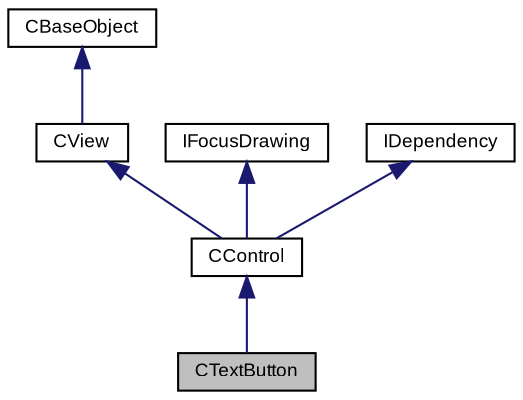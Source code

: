 digraph "CTextButton"
{
  bgcolor="transparent";
  edge [fontname="Arial",fontsize="9",labelfontname="Arial",labelfontsize="9"];
  node [fontname="Arial",fontsize="9",shape=record];
  Node1 [label="CTextButton",height=0.2,width=0.4,color="black", fillcolor="grey75", style="filled" fontcolor="black"];
  Node2 -> Node1 [dir="back",color="midnightblue",fontsize="9",style="solid",fontname="Arial"];
  Node2 [label="CControl",height=0.2,width=0.4,color="black",URL="$class_v_s_t_g_u_i_1_1_c_control.html",tooltip="base class of all VSTGUI controls "];
  Node3 -> Node2 [dir="back",color="midnightblue",fontsize="9",style="solid",fontname="Arial"];
  Node3 [label="CView",height=0.2,width=0.4,color="black",URL="$class_v_s_t_g_u_i_1_1_c_view.html",tooltip="Base Class of all view objects. "];
  Node4 -> Node3 [dir="back",color="midnightblue",fontsize="9",style="solid",fontname="Arial"];
  Node4 [label="CBaseObject",height=0.2,width=0.4,color="black",URL="$class_v_s_t_g_u_i_1_1_c_base_object.html",tooltip="Base Object with reference counter. "];
  Node5 -> Node2 [dir="back",color="midnightblue",fontsize="9",style="solid",fontname="Arial"];
  Node5 [label="IFocusDrawing",height=0.2,width=0.4,color="black",URL="$class_v_s_t_g_u_i_1_1_i_focus_drawing.html",tooltip="Custom focus drawing interface. "];
  Node6 -> Node2 [dir="back",color="midnightblue",fontsize="9",style="solid",fontname="Arial"];
  Node6 [label="IDependency",height=0.2,width=0.4,color="black",URL="$class_v_s_t_g_u_i_1_1_i_dependency.html",tooltip="simple dependency between objects. "];
}
